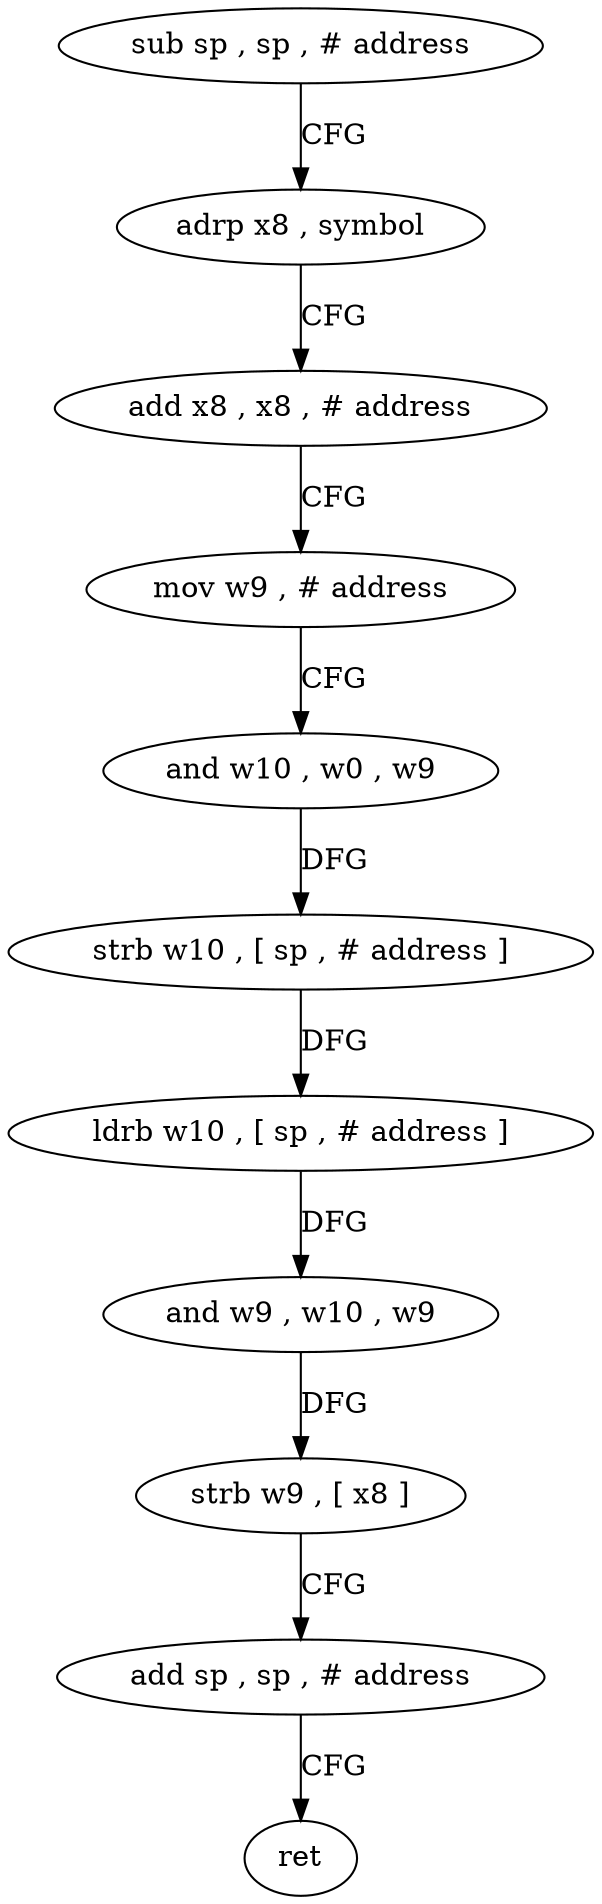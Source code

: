 digraph "func" {
"4211848" [label = "sub sp , sp , # address" ]
"4211852" [label = "adrp x8 , symbol" ]
"4211856" [label = "add x8 , x8 , # address" ]
"4211860" [label = "mov w9 , # address" ]
"4211864" [label = "and w10 , w0 , w9" ]
"4211868" [label = "strb w10 , [ sp , # address ]" ]
"4211872" [label = "ldrb w10 , [ sp , # address ]" ]
"4211876" [label = "and w9 , w10 , w9" ]
"4211880" [label = "strb w9 , [ x8 ]" ]
"4211884" [label = "add sp , sp , # address" ]
"4211888" [label = "ret" ]
"4211848" -> "4211852" [ label = "CFG" ]
"4211852" -> "4211856" [ label = "CFG" ]
"4211856" -> "4211860" [ label = "CFG" ]
"4211860" -> "4211864" [ label = "CFG" ]
"4211864" -> "4211868" [ label = "DFG" ]
"4211868" -> "4211872" [ label = "DFG" ]
"4211872" -> "4211876" [ label = "DFG" ]
"4211876" -> "4211880" [ label = "DFG" ]
"4211880" -> "4211884" [ label = "CFG" ]
"4211884" -> "4211888" [ label = "CFG" ]
}
